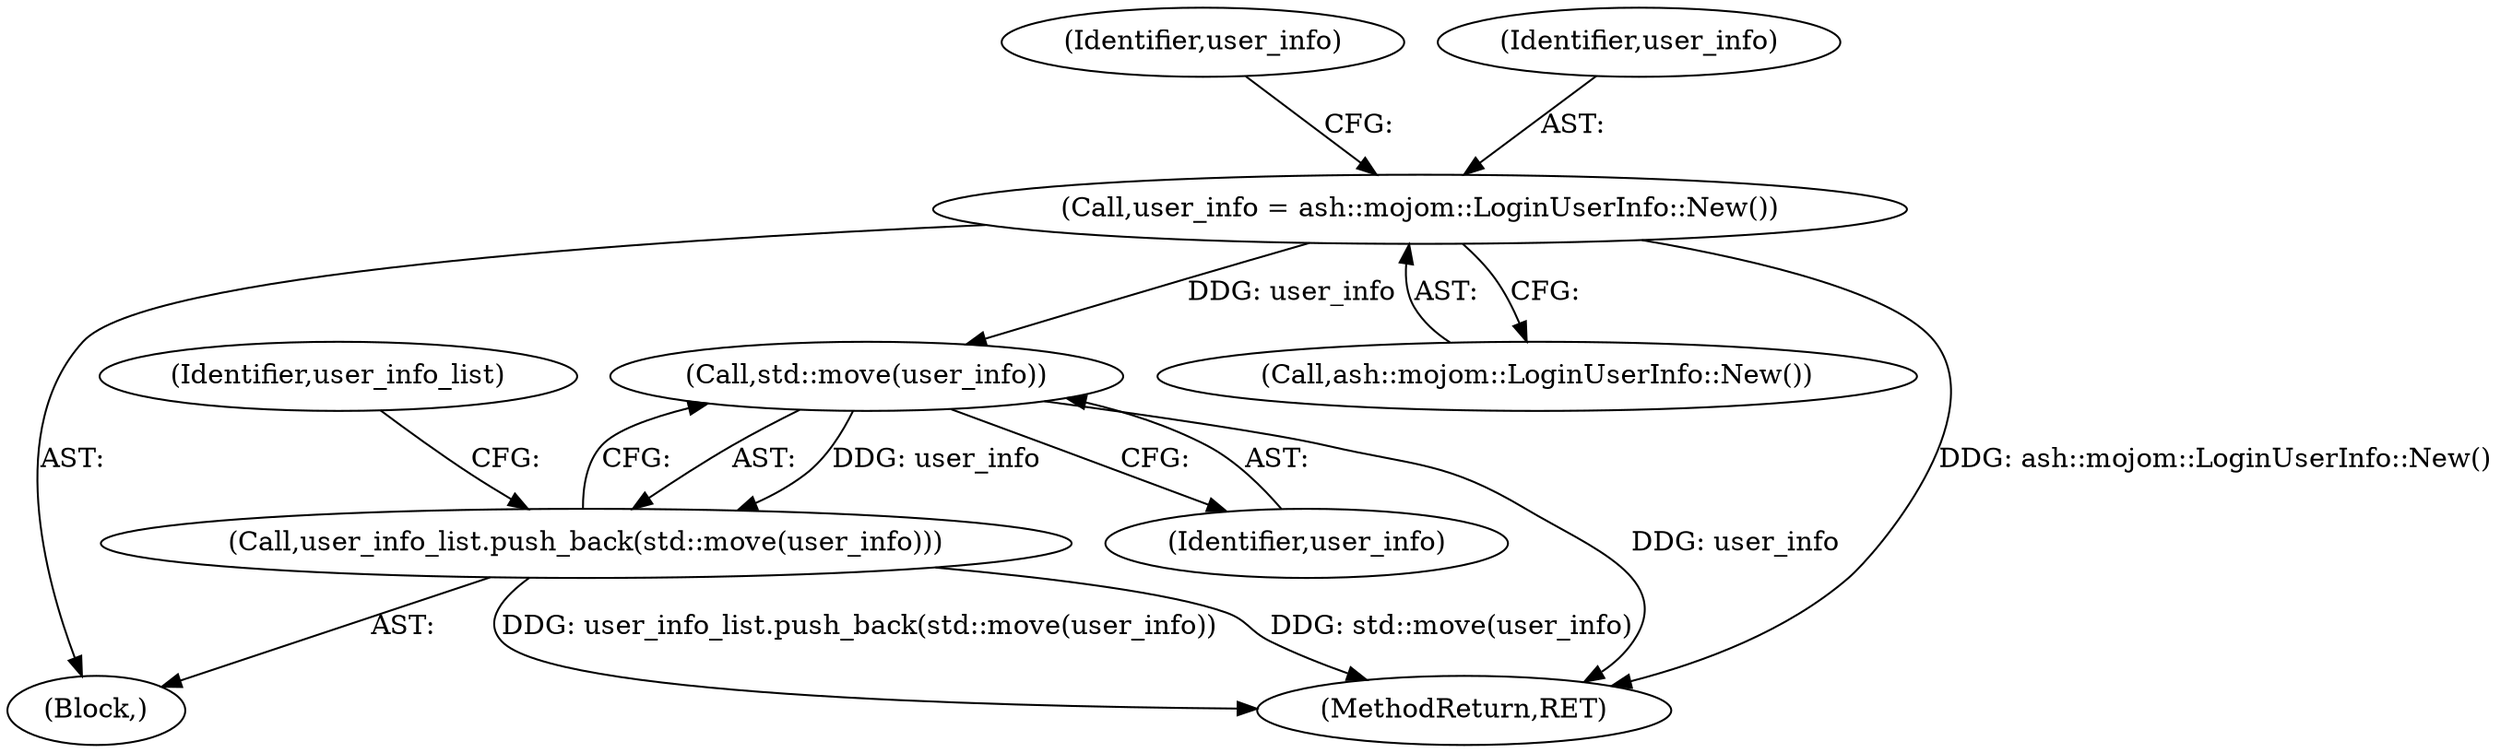 digraph "0_Chrome_c66b1fc49870c514b1c1e8b53498153176d7ec2b_6@API" {
"1000349" [label="(Call,std::move(user_info))"];
"1000159" [label="(Call,user_info = ash::mojom::LoginUserInfo::New())"];
"1000348" [label="(Call,user_info_list.push_back(std::move(user_info)))"];
"1000350" [label="(Identifier,user_info)"];
"1000161" [label="(Call,ash::mojom::LoginUserInfo::New())"];
"1000125" [label="(Block,)"];
"1000164" [label="(Identifier,user_info)"];
"1000159" [label="(Call,user_info = ash::mojom::LoginUserInfo::New())"];
"1000353" [label="(MethodReturn,RET)"];
"1000348" [label="(Call,user_info_list.push_back(std::move(user_info)))"];
"1000160" [label="(Identifier,user_info)"];
"1000352" [label="(Identifier,user_info_list)"];
"1000349" [label="(Call,std::move(user_info))"];
"1000349" -> "1000348"  [label="AST: "];
"1000349" -> "1000350"  [label="CFG: "];
"1000350" -> "1000349"  [label="AST: "];
"1000348" -> "1000349"  [label="CFG: "];
"1000349" -> "1000353"  [label="DDG: user_info"];
"1000349" -> "1000348"  [label="DDG: user_info"];
"1000159" -> "1000349"  [label="DDG: user_info"];
"1000159" -> "1000125"  [label="AST: "];
"1000159" -> "1000161"  [label="CFG: "];
"1000160" -> "1000159"  [label="AST: "];
"1000161" -> "1000159"  [label="AST: "];
"1000164" -> "1000159"  [label="CFG: "];
"1000159" -> "1000353"  [label="DDG: ash::mojom::LoginUserInfo::New()"];
"1000348" -> "1000125"  [label="AST: "];
"1000352" -> "1000348"  [label="CFG: "];
"1000348" -> "1000353"  [label="DDG: std::move(user_info)"];
"1000348" -> "1000353"  [label="DDG: user_info_list.push_back(std::move(user_info))"];
}
